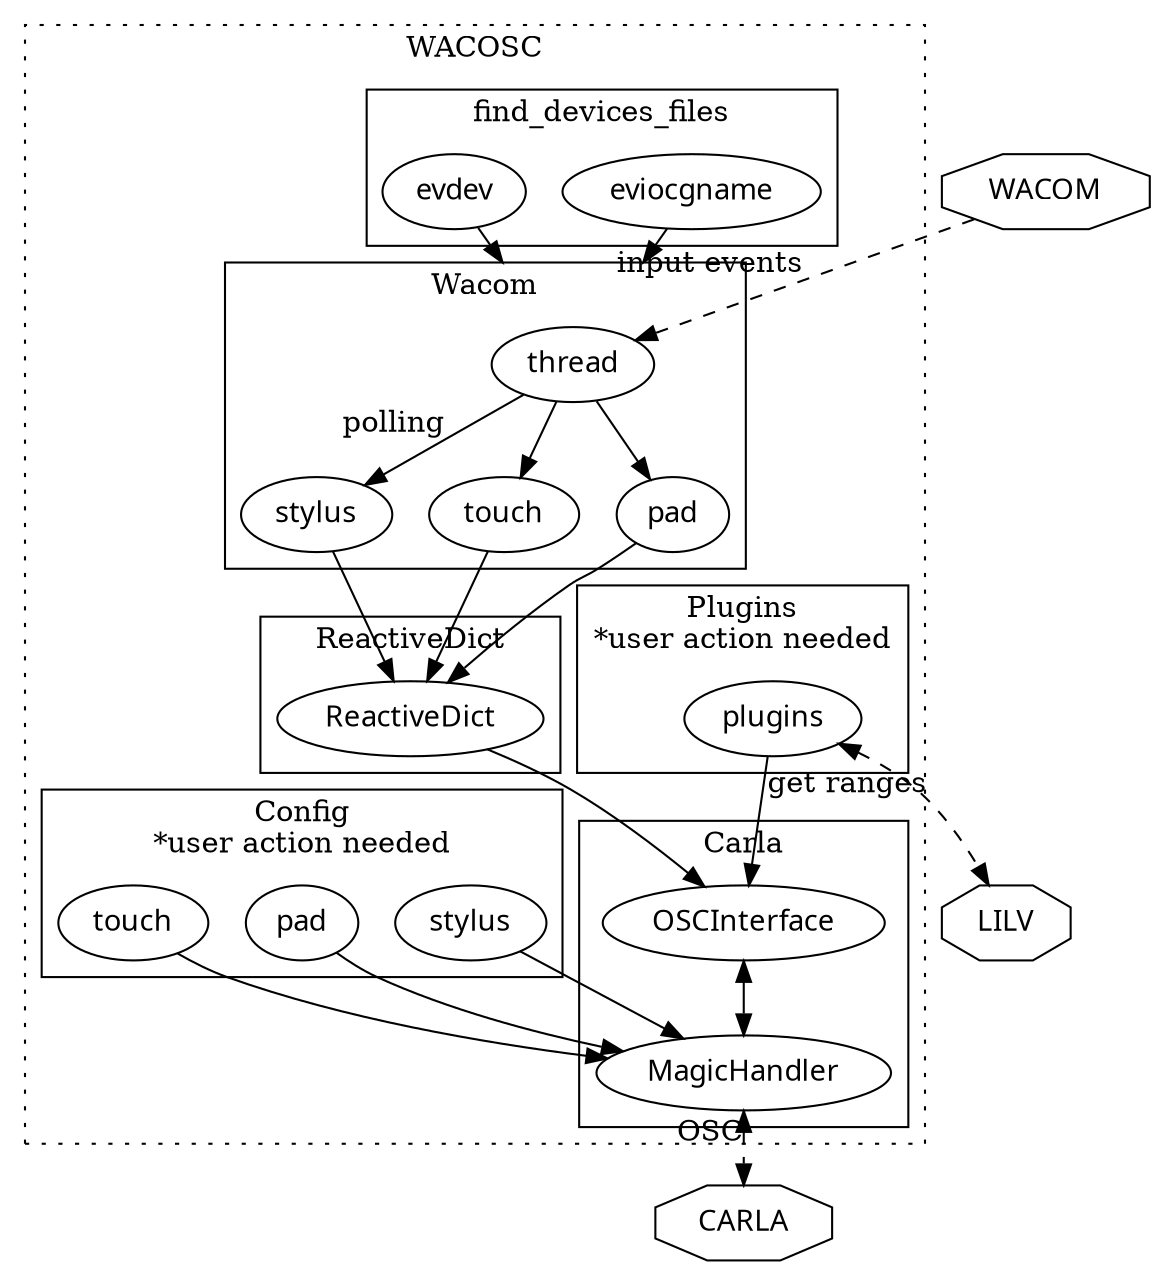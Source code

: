 digraph {
	compound=true;
	node [ fontname="Handlee" ];
	subgraph cluster_wacosc {
		label="WACOSC";
		style="dotted";
		subgraph cluster_dev_map {
			label="find_devices_files";
			style="solid";
			eviocgname
			evdev
		}
		subgraph cluster_carla {
			label="Carla";
			style="solid";
			OSCInterface
			MagicHandler
		}
		
		subgraph cluster_wacom {
			label="Wacom";
			style="solid";
			stylus
			touch
			pad
			thread
		}
		eviocgname -> thread [lhead=cluster_wacom]
		evdev -> thread [lhead=cluster_wacom]
  
		subgraph cluster_reactivedict {
			label="ReactiveDict";
			style="solid";
			ReactiveDict
		}

		subgraph cluster_plugins {
			label="Plugins\n*user action needed";
			style="solid";
			plugins
		}
  
		thread -> stylus [xlabel="polling"]
		thread -> pad
		thread -> touch
  
		stylus -> ReactiveDict
		pad -> ReactiveDict
		touch -> ReactiveDict
  
		ReactiveDict -> OSCInterface
		plugins -> OSCInterface

		subgraph cluster_config {
			label="Config\n*user action needed";
			style="solid";
			cfg_stylus [label="stylus"]
			cfg_pad [label="pad"]
			cfg_touch [label="touch"]
		}

		OSCInterface -> MagicHandler [dir=both]

		cfg_stylus -> MagicHandler
		cfg_pad -> MagicHandler
		cfg_touch -> MagicHandler
	}

	node [shape="octagon"];
	MagicHandler -> CARLA [style="dashed" xlabel="OSC" dir=both]
	WACOM -> thread [style="dashed" xlabel="input events"]
	plugins -> LILV [style="dashed" xlabel="get ranges" dir=both]
}
